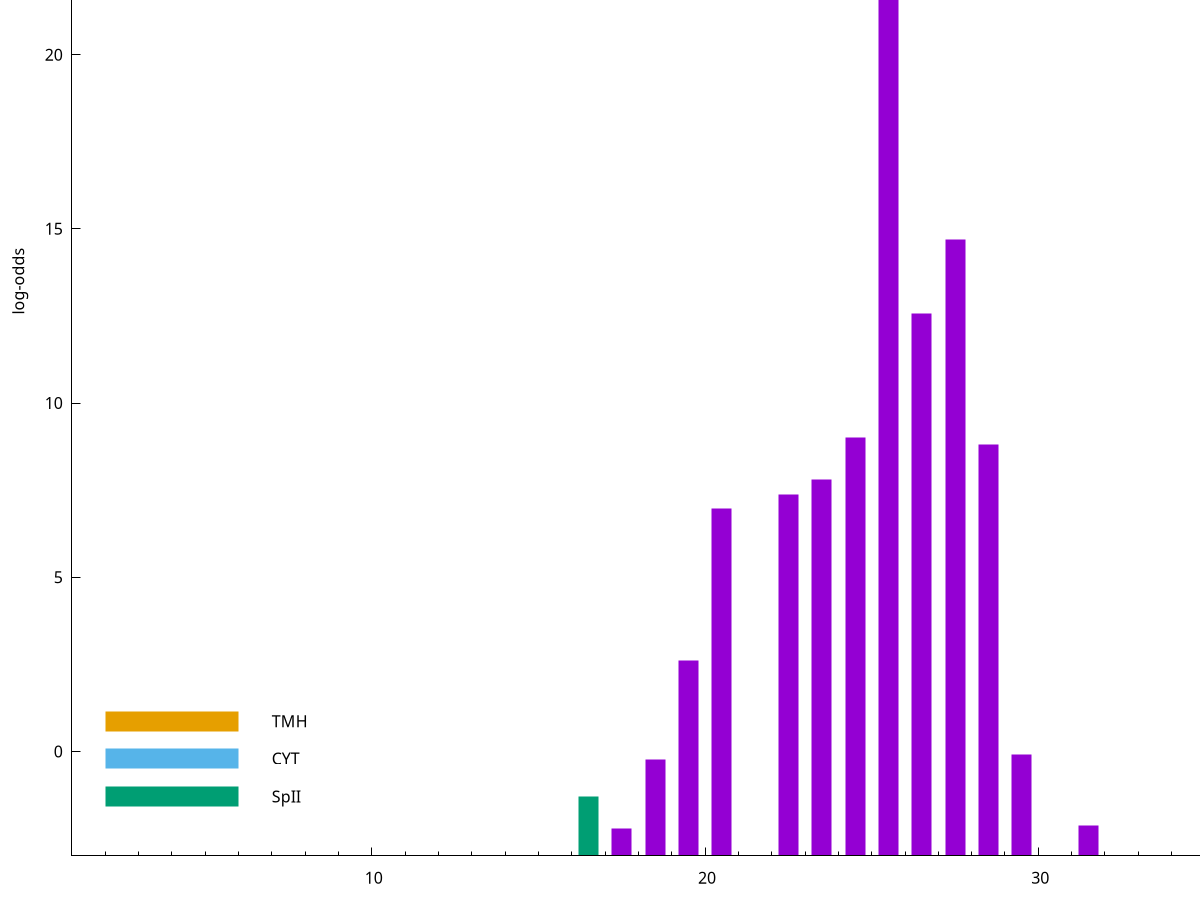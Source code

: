 set title "LipoP predictions for SRR4017849.gff"
set size 2., 1.4
set xrange [1:70] 
set mxtics 10
set yrange [-3:30]
set y2range [0:33]
set ylabel "log-odds"
set term postscript eps color solid "Helvetica" 30
set output "SRR4017849.gff57.eps"
set arrow from 2,24.8603 to 6,24.8603 nohead lt 1 lw 20
set label "SpI" at 7,24.8603
set arrow from 2,0.862149 to 6,0.862149 nohead lt 4 lw 20
set label "TMH" at 7,0.862149
set arrow from 2,-0.200913 to 6,-0.200913 nohead lt 3 lw 20
set label "CYT" at 7,-0.200913
set arrow from 2,-1.29254 to 6,-1.29254 nohead lt 2 lw 20
set label "SpII" at 7,-1.29254
set arrow from 2,24.8603 to 6,24.8603 nohead lt 1 lw 20
set label "SpI" at 7,24.8603
# NOTE: The scores below are the log-odds scores with the threshold
# NOTE: subtracted (a hack to make gnuplot make the histogram all
# NOTE: look nice).
plot "-" axes x1y2 title "" with impulses lt 2 lw 20, "-" axes x1y2 title "" with impulses lt 1 lw 20
16.500000 1.707460
e
25.500000 27.858600
27.500000 17.701800
26.500000 15.569300
24.500000 12.006140
28.500000 11.798720
23.500000 10.800680
22.500000 10.364320
20.500000 9.982090
19.500000 5.619630
29.500000 2.898949
18.500000 2.776298
31.500000 0.882520
17.500000 0.772780
e
exit
